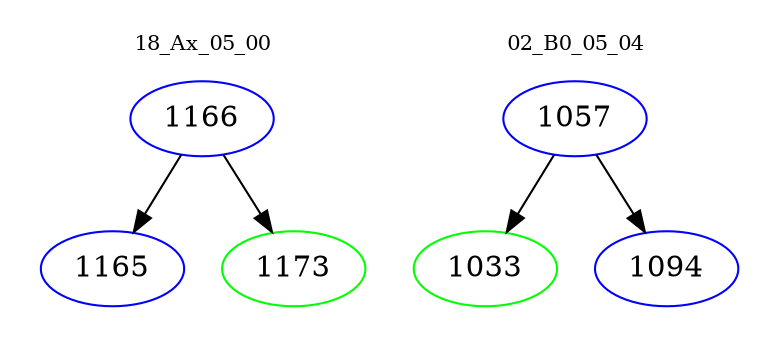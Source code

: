 digraph{
subgraph cluster_0 {
color = white
label = "18_Ax_05_00";
fontsize=10;
T0_1166 [label="1166", color="blue"]
T0_1166 -> T0_1165 [color="black"]
T0_1165 [label="1165", color="blue"]
T0_1166 -> T0_1173 [color="black"]
T0_1173 [label="1173", color="green"]
}
subgraph cluster_1 {
color = white
label = "02_B0_05_04";
fontsize=10;
T1_1057 [label="1057", color="blue"]
T1_1057 -> T1_1033 [color="black"]
T1_1033 [label="1033", color="green"]
T1_1057 -> T1_1094 [color="black"]
T1_1094 [label="1094", color="blue"]
}
}
